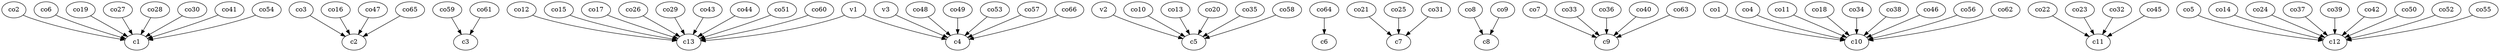 strict digraph  {
c1;
c2;
c3;
c4;
c5;
c6;
c7;
c8;
c9;
c10;
c11;
c12;
c13;
v1;
v2;
v3;
co1;
co2;
co3;
co4;
co5;
co6;
co7;
co8;
co9;
co10;
co11;
co12;
co13;
co14;
co15;
co16;
co17;
co18;
co19;
co20;
co21;
co22;
co23;
co24;
co25;
co26;
co27;
co28;
co29;
co30;
co31;
co32;
co33;
co34;
co35;
co36;
co37;
co38;
co39;
co40;
co41;
co42;
co43;
co44;
co45;
co46;
co47;
co48;
co49;
co50;
co51;
co52;
co53;
co54;
co55;
co56;
co57;
co58;
co59;
co60;
co61;
co62;
co63;
co64;
co65;
co66;
v1 -> c4  [weight=1];
v1 -> c13  [weight=1];
v2 -> c5  [weight=1];
v3 -> c4  [weight=1];
co1 -> c10  [weight=1];
co2 -> c1  [weight=1];
co3 -> c2  [weight=1];
co4 -> c10  [weight=1];
co5 -> c12  [weight=1];
co6 -> c1  [weight=1];
co7 -> c9  [weight=1];
co8 -> c8  [weight=1];
co9 -> c8  [weight=1];
co10 -> c5  [weight=1];
co11 -> c10  [weight=1];
co12 -> c13  [weight=1];
co13 -> c5  [weight=1];
co14 -> c12  [weight=1];
co15 -> c13  [weight=1];
co16 -> c2  [weight=1];
co17 -> c13  [weight=1];
co18 -> c10  [weight=1];
co19 -> c1  [weight=1];
co20 -> c5  [weight=1];
co21 -> c7  [weight=1];
co22 -> c11  [weight=1];
co23 -> c11  [weight=1];
co24 -> c12  [weight=1];
co25 -> c7  [weight=1];
co26 -> c13  [weight=1];
co27 -> c1  [weight=1];
co28 -> c1  [weight=1];
co29 -> c13  [weight=1];
co30 -> c1  [weight=1];
co31 -> c7  [weight=1];
co32 -> c11  [weight=1];
co33 -> c9  [weight=1];
co34 -> c10  [weight=1];
co35 -> c5  [weight=1];
co36 -> c9  [weight=1];
co37 -> c12  [weight=1];
co38 -> c10  [weight=1];
co39 -> c12  [weight=1];
co40 -> c9  [weight=1];
co41 -> c1  [weight=1];
co42 -> c12  [weight=1];
co43 -> c13  [weight=1];
co44 -> c13  [weight=1];
co45 -> c11  [weight=1];
co46 -> c10  [weight=1];
co47 -> c2  [weight=1];
co48 -> c4  [weight=1];
co49 -> c4  [weight=1];
co50 -> c12  [weight=1];
co51 -> c13  [weight=1];
co52 -> c12  [weight=1];
co53 -> c4  [weight=1];
co54 -> c1  [weight=1];
co55 -> c12  [weight=1];
co56 -> c10  [weight=1];
co57 -> c4  [weight=1];
co58 -> c5  [weight=1];
co59 -> c3  [weight=1];
co60 -> c13  [weight=1];
co61 -> c3  [weight=1];
co62 -> c10  [weight=1];
co63 -> c9  [weight=1];
co64 -> c6  [weight=1];
co65 -> c2  [weight=1];
co66 -> c4  [weight=1];
}
